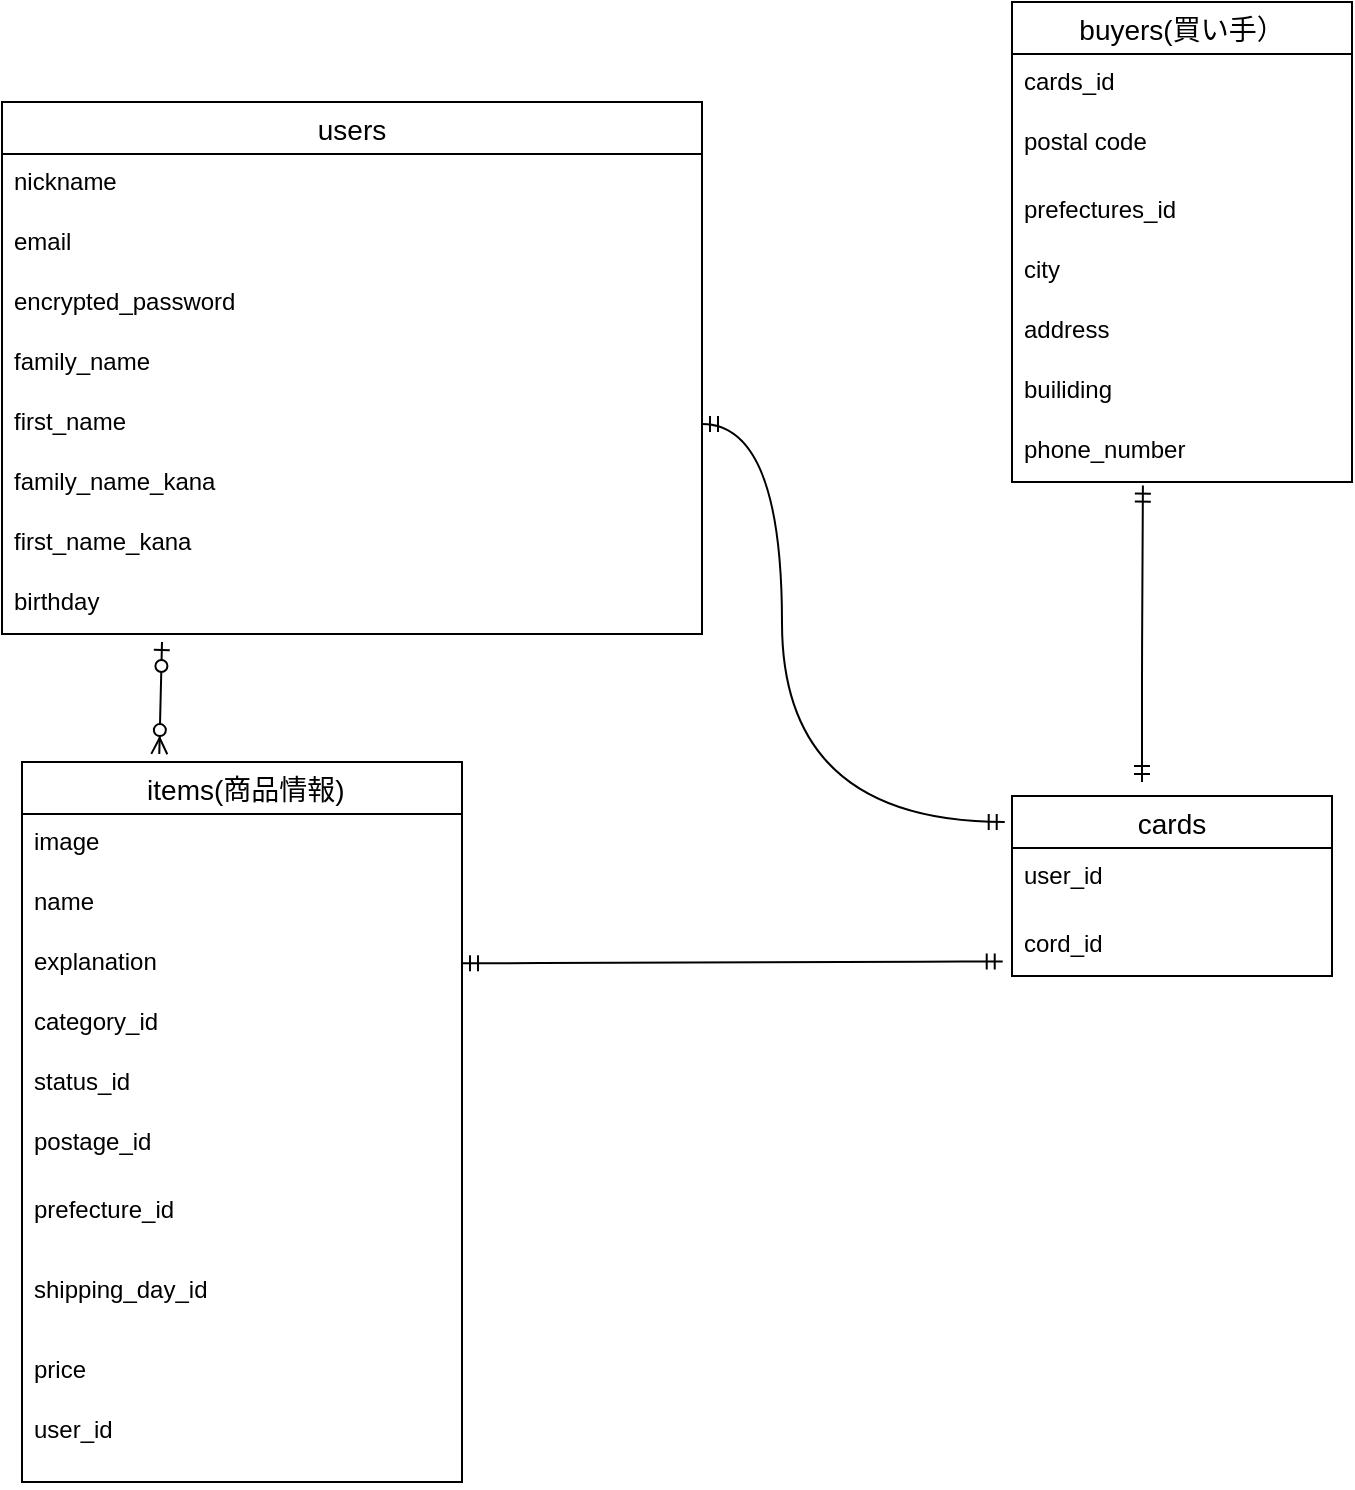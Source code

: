 <mxfile>
    <diagram id="7CV6pu6lqAVUQmDIPTkB" name="ページ1">
        <mxGraphModel dx="1014" dy="3124" grid="1" gridSize="10" guides="1" tooltips="1" connect="1" arrows="1" fold="1" page="1" pageScale="1" pageWidth="827" pageHeight="1169" math="0" shadow="0">
            <root>
                <mxCell id="0"/>
                <mxCell id="1" parent="0"/>
                <mxCell id="bejHmZfzatPukMnk0wDc-18" value="users" style="swimlane;fontStyle=0;childLayout=stackLayout;horizontal=1;startSize=26;horizontalStack=0;resizeParent=1;resizeParentMax=0;resizeLast=0;collapsible=1;marginBottom=0;align=center;fontSize=14;" vertex="1" parent="1">
                    <mxGeometry x="100" y="-2190" width="350" height="266" as="geometry"/>
                </mxCell>
                <mxCell id="bejHmZfzatPukMnk0wDc-19" value="nickname" style="text;strokeColor=none;fillColor=none;spacingLeft=4;spacingRight=4;overflow=hidden;rotatable=0;points=[[0,0.5],[1,0.5]];portConstraint=eastwest;fontSize=12;" vertex="1" parent="bejHmZfzatPukMnk0wDc-18">
                    <mxGeometry y="26" width="350" height="30" as="geometry"/>
                </mxCell>
                <mxCell id="bejHmZfzatPukMnk0wDc-29" value="email" style="text;strokeColor=none;fillColor=none;spacingLeft=4;spacingRight=4;overflow=hidden;rotatable=0;points=[[0,0.5],[1,0.5]];portConstraint=eastwest;fontSize=12;" vertex="1" parent="bejHmZfzatPukMnk0wDc-18">
                    <mxGeometry y="56" width="350" height="30" as="geometry"/>
                </mxCell>
                <mxCell id="bejHmZfzatPukMnk0wDc-31" value="encrypted_password" style="text;strokeColor=none;fillColor=none;spacingLeft=4;spacingRight=4;overflow=hidden;rotatable=0;points=[[0,0.5],[1,0.5]];portConstraint=eastwest;fontSize=12;" vertex="1" parent="bejHmZfzatPukMnk0wDc-18">
                    <mxGeometry y="86" width="350" height="30" as="geometry"/>
                </mxCell>
                <mxCell id="bejHmZfzatPukMnk0wDc-30" value="family_name" style="text;strokeColor=none;fillColor=none;spacingLeft=4;spacingRight=4;overflow=hidden;rotatable=0;points=[[0,0.5],[1,0.5]];portConstraint=eastwest;fontSize=12;" vertex="1" parent="bejHmZfzatPukMnk0wDc-18">
                    <mxGeometry y="116" width="350" height="30" as="geometry"/>
                </mxCell>
                <mxCell id="bejHmZfzatPukMnk0wDc-39" value="first_name" style="text;strokeColor=none;fillColor=none;spacingLeft=4;spacingRight=4;overflow=hidden;rotatable=0;points=[[0,0.5],[1,0.5]];portConstraint=eastwest;fontSize=12;" vertex="1" parent="bejHmZfzatPukMnk0wDc-18">
                    <mxGeometry y="146" width="350" height="30" as="geometry"/>
                </mxCell>
                <mxCell id="bejHmZfzatPukMnk0wDc-41" value="family_name_kana" style="text;strokeColor=none;fillColor=none;spacingLeft=4;spacingRight=4;overflow=hidden;rotatable=0;points=[[0,0.5],[1,0.5]];portConstraint=eastwest;fontSize=12;" vertex="1" parent="bejHmZfzatPukMnk0wDc-18">
                    <mxGeometry y="176" width="350" height="30" as="geometry"/>
                </mxCell>
                <mxCell id="bejHmZfzatPukMnk0wDc-43" value="first_name_kana" style="text;strokeColor=none;fillColor=none;spacingLeft=4;spacingRight=4;overflow=hidden;rotatable=0;points=[[0,0.5],[1,0.5]];portConstraint=eastwest;fontSize=12;" vertex="1" parent="bejHmZfzatPukMnk0wDc-18">
                    <mxGeometry y="206" width="350" height="30" as="geometry"/>
                </mxCell>
                <mxCell id="bejHmZfzatPukMnk0wDc-40" value="birthday" style="text;strokeColor=none;fillColor=none;spacingLeft=4;spacingRight=4;overflow=hidden;rotatable=0;points=[[0,0.5],[1,0.5]];portConstraint=eastwest;fontSize=12;" vertex="1" parent="bejHmZfzatPukMnk0wDc-18">
                    <mxGeometry y="236" width="350" height="30" as="geometry"/>
                </mxCell>
                <mxCell id="bejHmZfzatPukMnk0wDc-44" value=" items(商品情報)" style="swimlane;fontStyle=0;childLayout=stackLayout;horizontal=1;startSize=26;horizontalStack=0;resizeParent=1;resizeParentMax=0;resizeLast=0;collapsible=1;marginBottom=0;align=center;fontSize=14;" vertex="1" parent="1">
                    <mxGeometry x="110" y="-1860" width="220" height="360" as="geometry"/>
                </mxCell>
                <mxCell id="bejHmZfzatPukMnk0wDc-63" value="image" style="text;strokeColor=none;fillColor=none;spacingLeft=4;spacingRight=4;overflow=hidden;rotatable=0;points=[[0,0.5],[1,0.5]];portConstraint=eastwest;fontSize=12;" vertex="1" parent="bejHmZfzatPukMnk0wDc-44">
                    <mxGeometry y="26" width="220" height="30" as="geometry"/>
                </mxCell>
                <mxCell id="bejHmZfzatPukMnk0wDc-65" value="name" style="text;strokeColor=none;fillColor=none;spacingLeft=4;spacingRight=4;overflow=hidden;rotatable=0;points=[[0,0.5],[1,0.5]];portConstraint=eastwest;fontSize=12;" vertex="1" parent="bejHmZfzatPukMnk0wDc-44">
                    <mxGeometry y="56" width="220" height="30" as="geometry"/>
                </mxCell>
                <mxCell id="bejHmZfzatPukMnk0wDc-62" value="explanation" style="text;strokeColor=none;fillColor=none;spacingLeft=4;spacingRight=4;overflow=hidden;rotatable=0;points=[[0,0.5],[1,0.5]];portConstraint=eastwest;fontSize=12;" vertex="1" parent="bejHmZfzatPukMnk0wDc-44">
                    <mxGeometry y="86" width="220" height="30" as="geometry"/>
                </mxCell>
                <mxCell id="bejHmZfzatPukMnk0wDc-70" value="category_id" style="text;strokeColor=none;fillColor=none;spacingLeft=4;spacingRight=4;overflow=hidden;rotatable=0;points=[[0,0.5],[1,0.5]];portConstraint=eastwest;fontSize=12;" vertex="1" parent="bejHmZfzatPukMnk0wDc-44">
                    <mxGeometry y="116" width="220" height="30" as="geometry"/>
                </mxCell>
                <mxCell id="bejHmZfzatPukMnk0wDc-68" value="status_id" style="text;strokeColor=none;fillColor=none;spacingLeft=4;spacingRight=4;overflow=hidden;rotatable=0;points=[[0,0.5],[1,0.5]];portConstraint=eastwest;fontSize=12;" vertex="1" parent="bejHmZfzatPukMnk0wDc-44">
                    <mxGeometry y="146" width="220" height="30" as="geometry"/>
                </mxCell>
                <mxCell id="bejHmZfzatPukMnk0wDc-64" value="postage_id" style="text;strokeColor=none;fillColor=none;spacingLeft=4;spacingRight=4;overflow=hidden;rotatable=0;points=[[0,0.5],[1,0.5]];portConstraint=eastwest;fontSize=12;" vertex="1" parent="bejHmZfzatPukMnk0wDc-44">
                    <mxGeometry y="176" width="220" height="34" as="geometry"/>
                </mxCell>
                <mxCell id="bejHmZfzatPukMnk0wDc-71" value="prefecture_id" style="text;strokeColor=none;fillColor=none;spacingLeft=4;spacingRight=4;overflow=hidden;rotatable=0;points=[[0,0.5],[1,0.5]];portConstraint=eastwest;fontSize=12;" vertex="1" parent="bejHmZfzatPukMnk0wDc-44">
                    <mxGeometry y="210" width="220" height="40" as="geometry"/>
                </mxCell>
                <mxCell id="bejHmZfzatPukMnk0wDc-72" value="shipping_day_id" style="text;strokeColor=none;fillColor=none;spacingLeft=4;spacingRight=4;overflow=hidden;rotatable=0;points=[[0,0.5],[1,0.5]];portConstraint=eastwest;fontSize=12;" vertex="1" parent="bejHmZfzatPukMnk0wDc-44">
                    <mxGeometry y="250" width="220" height="40" as="geometry"/>
                </mxCell>
                <mxCell id="bejHmZfzatPukMnk0wDc-74" value="price" style="text;strokeColor=none;fillColor=none;spacingLeft=4;spacingRight=4;overflow=hidden;rotatable=0;points=[[0,0.5],[1,0.5]];portConstraint=eastwest;fontSize=12;" vertex="1" parent="bejHmZfzatPukMnk0wDc-44">
                    <mxGeometry y="290" width="220" height="30" as="geometry"/>
                </mxCell>
                <mxCell id="bejHmZfzatPukMnk0wDc-93" value="user_id&#10;" style="text;strokeColor=none;fillColor=none;spacingLeft=4;spacingRight=4;overflow=hidden;rotatable=0;points=[[0,0.5],[1,0.5]];portConstraint=eastwest;fontSize=12;" vertex="1" parent="bejHmZfzatPukMnk0wDc-44">
                    <mxGeometry y="320" width="220" height="40" as="geometry"/>
                </mxCell>
                <mxCell id="bejHmZfzatPukMnk0wDc-54" value="cards" style="swimlane;fontStyle=0;childLayout=stackLayout;horizontal=1;startSize=26;horizontalStack=0;resizeParent=1;resizeParentMax=0;resizeLast=0;collapsible=1;marginBottom=0;align=center;fontSize=14;" vertex="1" parent="1">
                    <mxGeometry x="605" y="-1843" width="160" height="90" as="geometry"/>
                </mxCell>
                <mxCell id="bejHmZfzatPukMnk0wDc-55" value="user_id&#10;" style="text;strokeColor=none;fillColor=none;spacingLeft=4;spacingRight=4;overflow=hidden;rotatable=0;points=[[0,0.5],[1,0.5]];portConstraint=eastwest;fontSize=12;" vertex="1" parent="bejHmZfzatPukMnk0wDc-54">
                    <mxGeometry y="26" width="160" height="34" as="geometry"/>
                </mxCell>
                <mxCell id="bejHmZfzatPukMnk0wDc-56" value="cord_id" style="text;strokeColor=none;fillColor=none;spacingLeft=4;spacingRight=4;overflow=hidden;rotatable=0;points=[[0,0.5],[1,0.5]];portConstraint=eastwest;fontSize=12;" vertex="1" parent="bejHmZfzatPukMnk0wDc-54">
                    <mxGeometry y="60" width="160" height="30" as="geometry"/>
                </mxCell>
                <mxCell id="bejHmZfzatPukMnk0wDc-58" value="buyers(買い手）" style="swimlane;fontStyle=0;childLayout=stackLayout;horizontal=1;startSize=26;horizontalStack=0;resizeParent=1;resizeParentMax=0;resizeLast=0;collapsible=1;marginBottom=0;align=center;fontSize=14;" vertex="1" parent="1">
                    <mxGeometry x="605" y="-2240" width="170" height="240" as="geometry">
                        <mxRectangle x="600" y="-2240" width="130" height="26" as="alternateBounds"/>
                    </mxGeometry>
                </mxCell>
                <mxCell id="bejHmZfzatPukMnk0wDc-59" value="cards_id&#10;" style="text;strokeColor=none;fillColor=none;spacingLeft=4;spacingRight=4;overflow=hidden;rotatable=0;points=[[0,0.5],[1,0.5]];portConstraint=eastwest;fontSize=12;" vertex="1" parent="bejHmZfzatPukMnk0wDc-58">
                    <mxGeometry y="26" width="170" height="30" as="geometry"/>
                </mxCell>
                <mxCell id="bejHmZfzatPukMnk0wDc-81" value="postal code" style="text;strokeColor=none;fillColor=none;spacingLeft=4;spacingRight=4;overflow=hidden;rotatable=0;points=[[0,0.5],[1,0.5]];portConstraint=eastwest;fontSize=12;" vertex="1" parent="bejHmZfzatPukMnk0wDc-58">
                    <mxGeometry y="56" width="170" height="34" as="geometry"/>
                </mxCell>
                <mxCell id="bejHmZfzatPukMnk0wDc-82" value="prefectures_id" style="text;strokeColor=none;fillColor=none;spacingLeft=4;spacingRight=4;overflow=hidden;rotatable=0;points=[[0,0.5],[1,0.5]];portConstraint=eastwest;fontSize=12;" vertex="1" parent="bejHmZfzatPukMnk0wDc-58">
                    <mxGeometry y="90" width="170" height="30" as="geometry"/>
                </mxCell>
                <mxCell id="bejHmZfzatPukMnk0wDc-80" value="city" style="text;strokeColor=none;fillColor=none;spacingLeft=4;spacingRight=4;overflow=hidden;rotatable=0;points=[[0,0.5],[1,0.5]];portConstraint=eastwest;fontSize=12;" vertex="1" parent="bejHmZfzatPukMnk0wDc-58">
                    <mxGeometry y="120" width="170" height="30" as="geometry"/>
                </mxCell>
                <mxCell id="bejHmZfzatPukMnk0wDc-77" value="address" style="text;strokeColor=none;fillColor=none;spacingLeft=4;spacingRight=4;overflow=hidden;rotatable=0;points=[[0,0.5],[1,0.5]];portConstraint=eastwest;fontSize=12;" vertex="1" parent="bejHmZfzatPukMnk0wDc-58">
                    <mxGeometry y="150" width="170" height="30" as="geometry"/>
                </mxCell>
                <mxCell id="bejHmZfzatPukMnk0wDc-34" value="builiding" style="text;strokeColor=none;fillColor=none;spacingLeft=4;spacingRight=4;overflow=hidden;rotatable=0;points=[[0,0.5],[1,0.5]];portConstraint=eastwest;fontSize=12;" vertex="1" parent="bejHmZfzatPukMnk0wDc-58">
                    <mxGeometry y="180" width="170" height="30" as="geometry"/>
                </mxCell>
                <mxCell id="bejHmZfzatPukMnk0wDc-79" value="phone_number" style="text;strokeColor=none;fillColor=none;spacingLeft=4;spacingRight=4;overflow=hidden;rotatable=0;points=[[0,0.5],[1,0.5]];portConstraint=eastwest;fontSize=12;" vertex="1" parent="bejHmZfzatPukMnk0wDc-58">
                    <mxGeometry y="210" width="170" height="30" as="geometry"/>
                </mxCell>
                <mxCell id="bejHmZfzatPukMnk0wDc-89" value="" style="fontSize=12;html=1;endArrow=ERzeroToMany;startArrow=ERzeroToOne;entryX=0.312;entryY=-0.011;entryDx=0;entryDy=0;entryPerimeter=0;" edge="1" parent="1" target="bejHmZfzatPukMnk0wDc-44">
                    <mxGeometry width="100" height="100" relative="1" as="geometry">
                        <mxPoint x="180" y="-1920" as="sourcePoint"/>
                        <mxPoint x="183" y="-1880" as="targetPoint"/>
                    </mxGeometry>
                </mxCell>
                <mxCell id="bejHmZfzatPukMnk0wDc-100" value="" style="edgeStyle=orthogonalEdgeStyle;fontSize=12;html=1;endArrow=ERmandOne;startArrow=ERmandOne;entryX=0.008;entryY=-0.02;entryDx=0;entryDy=0;entryPerimeter=0;curved=1;exitX=1;exitY=0.5;exitDx=0;exitDy=0;" edge="1" parent="1" source="bejHmZfzatPukMnk0wDc-39">
                    <mxGeometry width="100" height="100" relative="1" as="geometry">
                        <mxPoint x="450" y="-1829.4" as="sourcePoint"/>
                        <mxPoint x="601.36" y="-1830" as="targetPoint"/>
                        <Array as="points">
                            <mxPoint x="490" y="-2029"/>
                            <mxPoint x="490" y="-1830"/>
                        </Array>
                    </mxGeometry>
                </mxCell>
                <mxCell id="bejHmZfzatPukMnk0wDc-101" value="" style="edgeStyle=entityRelationEdgeStyle;fontSize=12;html=1;endArrow=ERmandOne;startArrow=ERmandOne;entryX=-0.029;entryY=0.76;entryDx=0;entryDy=0;entryPerimeter=0;" edge="1" parent="1" target="bejHmZfzatPukMnk0wDc-56">
                    <mxGeometry width="100" height="100" relative="1" as="geometry">
                        <mxPoint x="330" y="-1759.4" as="sourcePoint"/>
                        <mxPoint x="481" y="-1760" as="targetPoint"/>
                    </mxGeometry>
                </mxCell>
                <mxCell id="bejHmZfzatPukMnk0wDc-102" value="" style="fontSize=12;html=1;endArrow=ERmandOne;startArrow=ERmandOne;entryX=0.385;entryY=1.06;entryDx=0;entryDy=0;entryPerimeter=0;" edge="1" parent="1" target="bejHmZfzatPukMnk0wDc-79">
                    <mxGeometry width="100" height="100" relative="1" as="geometry">
                        <mxPoint x="670" y="-1850" as="sourcePoint"/>
                        <mxPoint x="685" y="-2000" as="targetPoint"/>
                        <Array as="points">
                            <mxPoint x="670" y="-1910"/>
                        </Array>
                    </mxGeometry>
                </mxCell>
            </root>
        </mxGraphModel>
    </diagram>
</mxfile>